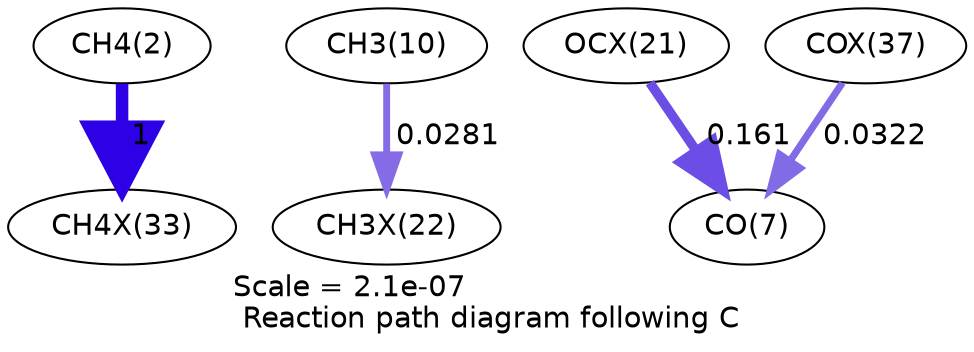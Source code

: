 digraph reaction_paths {
center=1;
s4 -> s77[fontname="Helvetica", penwidth=6, arrowsize=3, color="0.7, 1.5, 0.9"
, label=" 1"];
s12 -> s73[fontname="Helvetica", penwidth=3.3, arrowsize=1.65, color="0.7, 0.528, 0.9"
, label=" 0.0281"];
s72 -> s9[fontname="Helvetica", penwidth=4.62, arrowsize=2.31, color="0.7, 0.661, 0.9"
, label=" 0.161"];
s80 -> s9[fontname="Helvetica", penwidth=3.41, arrowsize=1.7, color="0.7, 0.532, 0.9"
, label=" 0.0322"];
s4 [ fontname="Helvetica", label="CH4(2)"];
s9 [ fontname="Helvetica", label="CO(7)"];
s12 [ fontname="Helvetica", label="CH3(10)"];
s72 [ fontname="Helvetica", label="OCX(21)"];
s73 [ fontname="Helvetica", label="CH3X(22)"];
s77 [ fontname="Helvetica", label="CH4X(33)"];
s80 [ fontname="Helvetica", label="COX(37)"];
 label = "Scale = 2.1e-07\l Reaction path diagram following C";
 fontname = "Helvetica";
}
